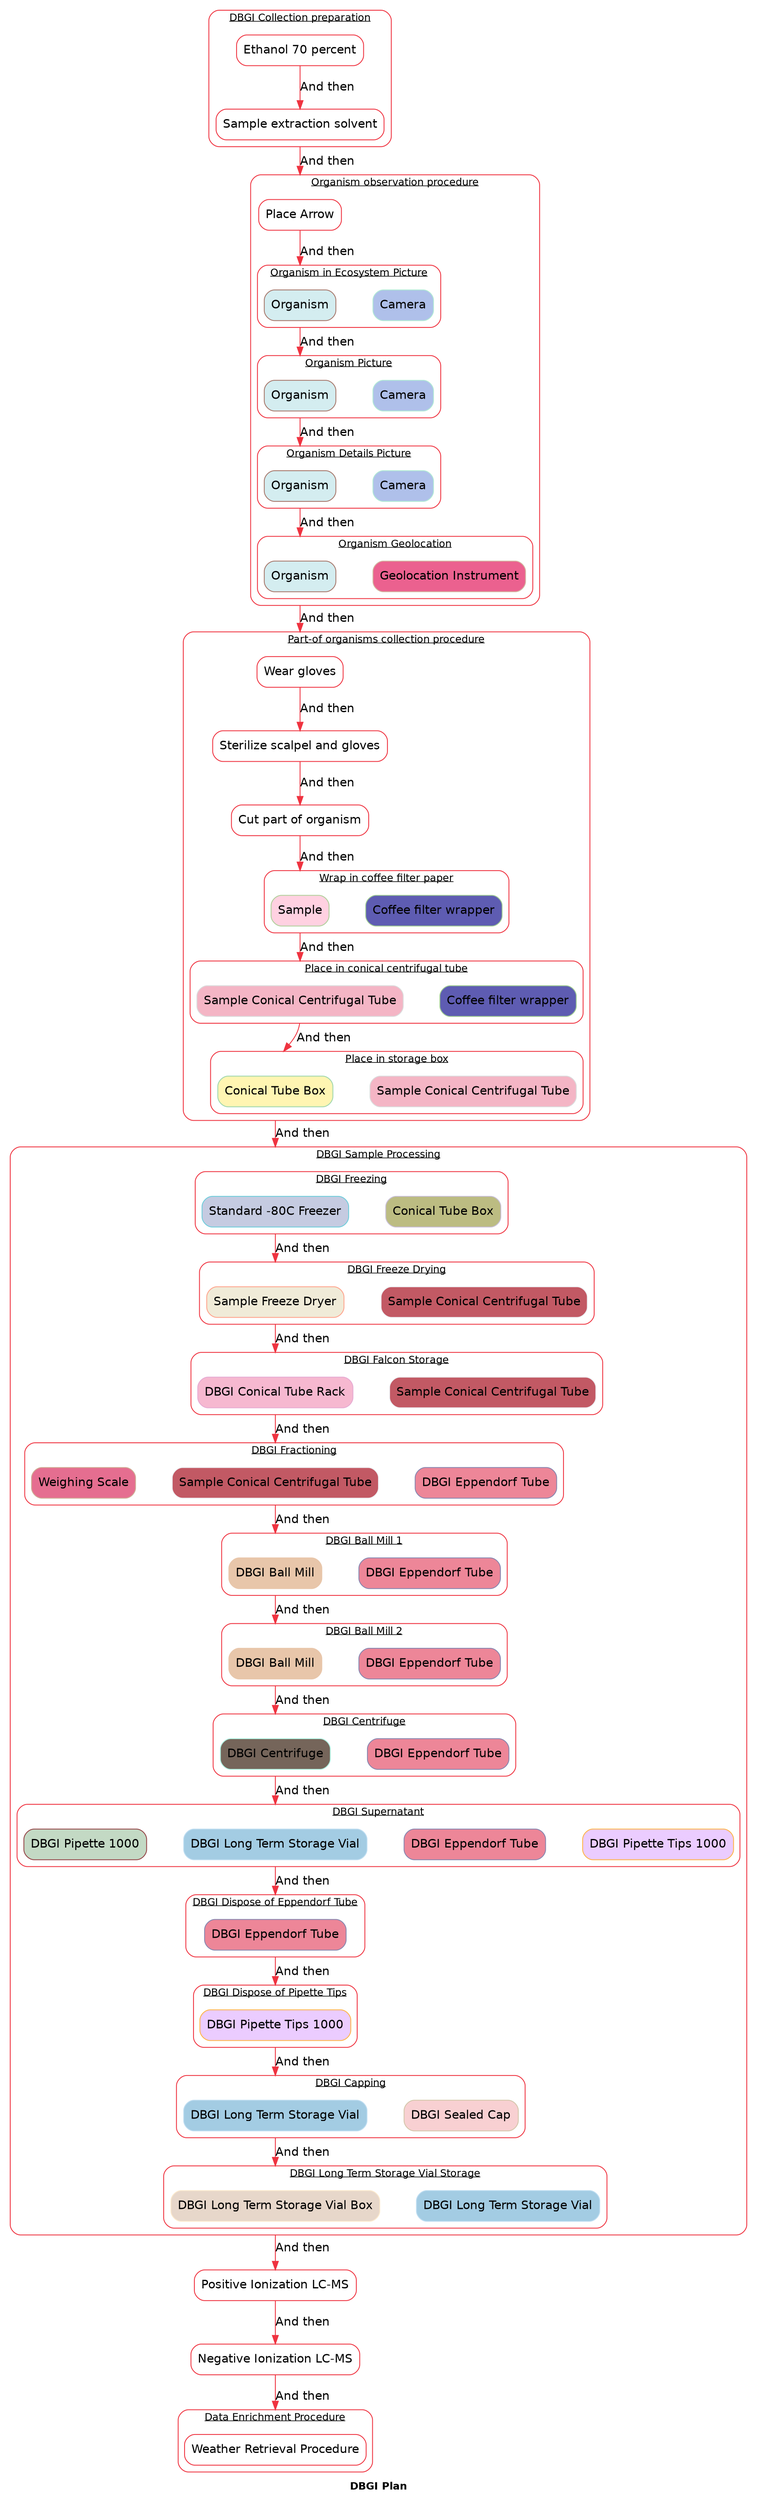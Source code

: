 digraph G {
	graph [
		label=<<B>DBGI Plan</B>>,
		fontname="Helvetica",
		fontsize=12,
		bgcolor=white,
		splines=true,
		nodesep=0.6,
		concentrate=true,
		compound=true,
	];
	node [style=rounded, fontname="Helvetica"];
	edge [fontname="Helvetica"];
subgraph cluster__0 {
	label=<<U>DBGI Collection preparation</U>>;
	style="rounded";
	color="#EF3340";
	P3 [label="Ethanol 70 percent", shape=box, color="#EF3340"];
	P4 [label="Sample extraction solvent", shape=box, color="#EF3340"];
    P3:s -> P4:n [label="And then", color="#EF3340"];
}
subgraph cluster__1 {
	label=<<U>DBGI Sample Processing</U>>;
	style="rounded";
	color="#EF3340";
subgraph cluster__1_0 {
	label=<<U>DBGI Freezing</U>>;
	style="rounded";
	color="#EF3340";
    T1 [label="Conical Tube Box", shape=box, style="filled,rounded", color="#C8BFD6", fillcolor="#BCBC82"];
    T2 [label="Standard -80C Freezer", shape=box, style="filled,rounded", color="#6ECDDB", fillcolor="#C5CBE1"];
}
subgraph cluster__1_1 {
	label=<<U>DBGI Freeze Drying</U>>;
	style="rounded";
	color="#EF3340";
    T3 [label="Sample Conical Centrifugal Tube", shape=box, style="filled,rounded", color="#EEF3F6", fillcolor="#C25964"];
    T4 [label="Sample Freeze Dryer", shape=box, style="filled,rounded", color="#FFA38C", fillcolor="#F0EBD8"];
}
subgraph cluster__1_2 {
	label=<<U>DBGI Falcon Storage</U>>;
	style="rounded";
	color="#EF3340";
    T5 [label="Sample Conical Centrifugal Tube", shape=box, style="filled,rounded", color="#EEF3F6", fillcolor="#C25964"];
    T6 [label="DBGI Conical Tube Rack", shape=box, style="filled,rounded", color="#E6AAD2", fillcolor="#F6B8D0"];
}
subgraph cluster__1_3 {
	label=<<U>DBGI Fractioning</U>>;
	style="rounded";
	color="#EF3340";
    T7 [label="DBGI Eppendorf Tube", shape=box, style="filled,rounded", color="#8686AF", fillcolor="#ED8698"];
    T8 [label="Sample Conical Centrifugal Tube", shape=box, style="filled,rounded", color="#EEF3F6", fillcolor="#C25964"];
    T9 [label="Weighing Scale", shape=box, style="filled,rounded", color="#CFAC94", fillcolor="#E56E90"];
}
subgraph cluster__1_4 {
	label=<<U>DBGI Ball Mill 1</U>>;
	style="rounded";
	color="#EF3340";
    T10 [label="DBGI Eppendorf Tube", shape=box, style="filled,rounded", color="#8686AF", fillcolor="#ED8698"];
    T11 [label="DBGI Ball Mill", shape=box, style="filled,rounded", color="#E8C6AA", fillcolor="#E8C6AA"];
}
subgraph cluster__1_5 {
	label=<<U>DBGI Ball Mill 2</U>>;
	style="rounded";
	color="#EF3340";
    T12 [label="DBGI Eppendorf Tube", shape=box, style="filled,rounded", color="#8686AF", fillcolor="#ED8698"];
    T13 [label="DBGI Ball Mill", shape=box, style="filled,rounded", color="#E8C6AA", fillcolor="#E8C6AA"];
}
subgraph cluster__1_6 {
	label=<<U>DBGI Centrifuge</U>>;
	style="rounded";
	color="#EF3340";
    T14 [label="DBGI Eppendorf Tube", shape=box, style="filled,rounded", color="#8686AF", fillcolor="#ED8698"];
    T15 [label="DBGI Centrifuge", shape=box, style="filled,rounded", color="#B2F4E3", fillcolor="#75655A"];
}
subgraph cluster__1_7 {
	label=<<U>DBGI Supernatant</U>>;
	style="rounded";
	color="#EF3340";
    T16 [label="DBGI Pipette Tips 1000", shape=box, style="filled,rounded", color="#FFB347", fillcolor="#EBCCFF"];
    T17 [label="DBGI Eppendorf Tube", shape=box, style="filled,rounded", color="#8686AF", fillcolor="#ED8698"];
    T18 [label="DBGI Long Term Storage Vial", shape=box, style="filled,rounded", color="#BEDDF1", fillcolor="#A3CCE3"];
    T19 [label="DBGI Pipette 1000", shape=box, style="filled,rounded", color="#944547", fillcolor="#C3D9C4"];
}
subgraph cluster__1_8 {
	label=<<U>DBGI Capping</U>>;
	style="rounded";
	color="#EF3340";
    T20 [label="DBGI Sealed Cap", shape=box, style="filled,rounded", color="#D4C6AA", fillcolor="#F8D0D2"];
    T21 [label="DBGI Long Term Storage Vial", shape=box, style="filled,rounded", color="#BEDDF1", fillcolor="#A3CCE3"];
}
subgraph cluster__1_9 {
	label=<<U>DBGI Long Term Storage Vial Storage</U>>;
	style="rounded";
	color="#EF3340";
    T22 [label="DBGI Long Term Storage Vial", shape=box, style="filled,rounded", color="#BEDDF1", fillcolor="#A3CCE3"];
    T23 [label="DBGI Long Term Storage Vial Box", shape=box, style="filled,rounded", color="#FCEACD", fillcolor="#E7D7CA"];
}
subgraph cluster__1_10 {
	label=<<U>DBGI Dispose of Eppendorf Tube</U>>;
	style="rounded";
	color="#EF3340";
    T24 [label="DBGI Eppendorf Tube", shape=box, style="filled,rounded", color="#8686AF", fillcolor="#ED8698"];
}
subgraph cluster__1_11 {
	label=<<U>DBGI Dispose of Pipette Tips</U>>;
	style="rounded";
	color="#EF3340";
    T25 [label="DBGI Pipette Tips 1000", shape=box, style="filled,rounded", color="#FFB347", fillcolor="#EBCCFF"];
}
    T2:s -> T4:n [label="And then", color="#EF3340", ltail=cluster__1_0, lhead=cluster__1_1];
    T4:s -> T6:n [label="And then", color="#EF3340", ltail=cluster__1_1, lhead=cluster__1_2];
    T6:s -> T8:n [label="And then", color="#EF3340", ltail=cluster__1_2, lhead=cluster__1_3];
    T8:s -> T11:n [label="And then", color="#EF3340", ltail=cluster__1_3, lhead=cluster__1_4];
    T11:s -> T13:n [label="And then", color="#EF3340", ltail=cluster__1_4, lhead=cluster__1_5];
    T13:s -> T15:n [label="And then", color="#EF3340", ltail=cluster__1_5, lhead=cluster__1_6];
    T15:s -> T18:n [label="And then", color="#EF3340", ltail=cluster__1_6, lhead=cluster__1_7];
    T18:s -> T24:n [label="And then", color="#EF3340", ltail=cluster__1_7, lhead=cluster__1_10];
    T21:s -> T23:n [label="And then", color="#EF3340", ltail=cluster__1_8, lhead=cluster__1_9];
    T24:s -> T25:n [label="And then", color="#EF3340", ltail=cluster__1_10, lhead=cluster__1_11];
    T25:s -> T21:n [label="And then", color="#EF3340", ltail=cluster__1_11, lhead=cluster__1_8];
}
    P18 [label="Positive Ionization LC-MS", shape=box, color="#EF3340"];
    P19 [label="Negative Ionization LC-MS", shape=box, color="#EF3340"];
subgraph cluster__4 {
	label=<<U>Organism observation procedure</U>>;
	style="rounded";
	color="#EF3340";
	P21 [label="Place Arrow", shape=box, color="#EF3340"];
subgraph cluster__4_1 {
	label=<<U>Organism in Ecosystem Picture</U>>;
	style="rounded";
	color="#EF3340";
    T40 [label="Camera", shape=box, style="filled,rounded", color="#B0E9D5", fillcolor="#AFC0EA"];
    T41 [label="Organism", shape=box, style="filled,rounded", color="#A7796D", fillcolor="#D4EDF0"];
}
subgraph cluster__4_2 {
	label=<<U>Organism Picture</U>>;
	style="rounded";
	color="#EF3340";
    T42 [label="Camera", shape=box, style="filled,rounded", color="#B0E9D5", fillcolor="#AFC0EA"];
    T43 [label="Organism", shape=box, style="filled,rounded", color="#A7796D", fillcolor="#D4EDF0"];
}
subgraph cluster__4_3 {
	label=<<U>Organism Details Picture</U>>;
	style="rounded";
	color="#EF3340";
    T44 [label="Camera", shape=box, style="filled,rounded", color="#B0E9D5", fillcolor="#AFC0EA"];
    T45 [label="Organism", shape=box, style="filled,rounded", color="#A7796D", fillcolor="#D4EDF0"];
}
subgraph cluster__4_4 {
	label=<<U>Organism Geolocation</U>>;
	style="rounded";
	color="#EF3340";
    T46 [label="Geolocation Instrument", shape=box, style="filled,rounded", color="#D3B8A1", fillcolor="#EB618F"];
    T47 [label="Organism", shape=box, style="filled,rounded", color="#A7796D", fillcolor="#D4EDF0"];
}
    P21:s -> T41:n [label="And then", color="#EF3340", lhead=cluster__4_1];
    T41:s -> T43:n [label="And then", color="#EF3340", ltail=cluster__4_1, lhead=cluster__4_2];
    T43:s -> T45:n [label="And then", color="#EF3340", ltail=cluster__4_2, lhead=cluster__4_3];
    T45:s -> T47:n [label="And then", color="#EF3340", ltail=cluster__4_3, lhead=cluster__4_4];
}
subgraph cluster__5 {
	label=<<U>Part-of organisms collection procedure</U>>;
	style="rounded";
	color="#EF3340";
	P27 [label="Wear gloves", shape=box, color="#EF3340"];
	P28 [label="Sterilize scalpel and gloves", shape=box, color="#EF3340"];
	P29 [label="Cut part of organism", shape=box, color="#EF3340"];
subgraph cluster__5_3 {
	label=<<U>Wrap in coffee filter paper</U>>;
	style="rounded";
	color="#EF3340";
    T51 [label="Coffee filter wrapper", shape=box, style="filled,rounded", color="#9ECB91", fillcolor="#5E5CB2"];
    T52 [label="Sample", shape=box, style="filled,rounded", color="#AFCF99", fillcolor="#FFD1E1"];
}
subgraph cluster__5_4 {
	label=<<U>Place in conical centrifugal tube</U>>;
	style="rounded";
	color="#EF3340";
    T53 [label="Coffee filter wrapper", shape=box, style="filled,rounded", color="#9ECB91", fillcolor="#5E5CB2"];
    T54 [label="Sample Conical Centrifugal Tube", shape=box, style="filled,rounded", color="#DBDBDC", fillcolor="#F4B5C5"];
}
subgraph cluster__5_5 {
	label=<<U>Place in storage box</U>>;
	style="rounded";
	color="#EF3340";
    T55 [label="Sample Conical Centrifugal Tube", shape=box, style="filled,rounded", color="#DBDBDC", fillcolor="#F4B5C5"];
    T56 [label="Conical Tube Box", shape=box, style="filled,rounded", color="#9DD6AD", fillcolor="#FFF5B2"];
}
    P27:s -> P28:n [label="And then", color="#EF3340"];
    P28:s -> P29:n [label="And then", color="#EF3340"];
    P29:s -> T52:n [label="And then", color="#EF3340", lhead=cluster__5_3];
    T52:s -> T54:n [label="And then", color="#EF3340", ltail=cluster__5_3, lhead=cluster__5_4];
    T54:s -> T56:n [label="And then", color="#EF3340", ltail=cluster__5_4, lhead=cluster__5_5];
}
subgraph cluster__6 {
	label=<<U>Data Enrichment Procedure</U>>;
	style="rounded";
	color="#EF3340";
	P34 [label="Weather Retrieval Procedure", shape=box, color="#EF3340"];
}
    P4 -> P21 [label="And then", color="#EF3340", ltail=cluster__0, lhead=cluster__4];
    T23 -> P18 [label="And then", color="#EF3340", ltail=cluster__1];
    P18 -> P19 [label="And then", color="#EF3340"];
    P19 -> P34 [label="And then", color="#EF3340", lhead=cluster__6];
    T47 -> P27 [label="And then", color="#EF3340", ltail=cluster__4, lhead=cluster__5];
    T56 -> T2 [label="And then", color="#EF3340", ltail=cluster__5, lhead=cluster__1];
}
